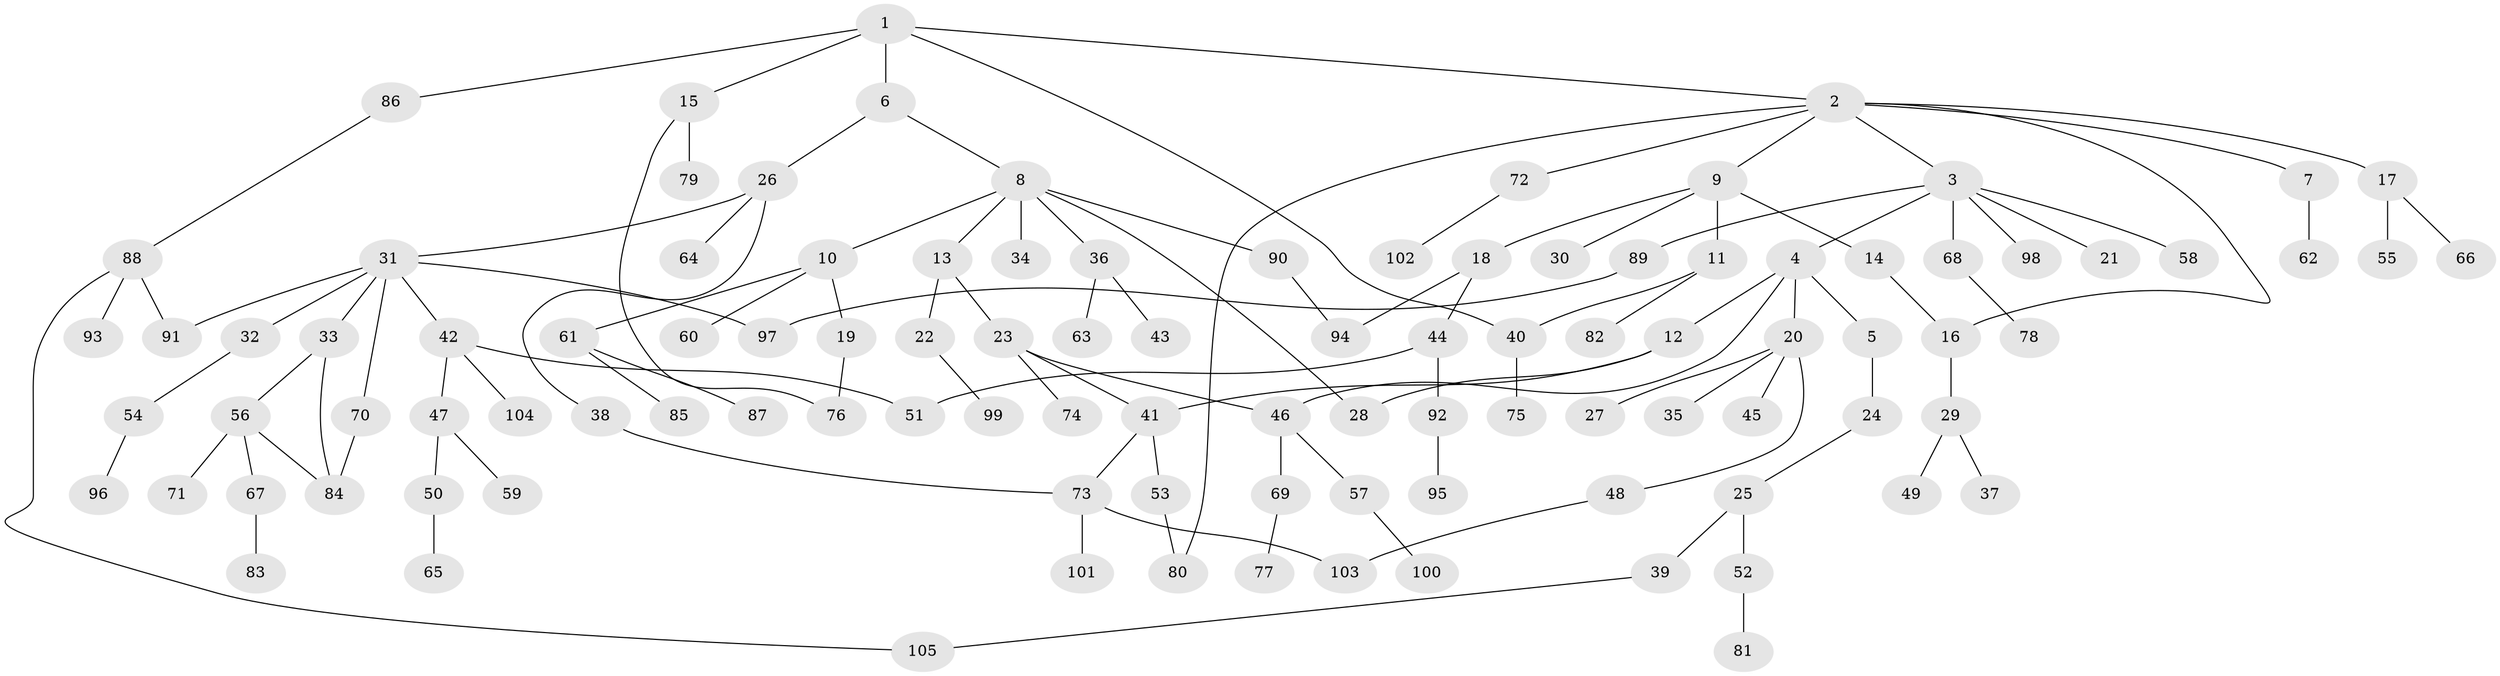 // coarse degree distribution, {6: 0.0410958904109589, 8: 0.0273972602739726, 7: 0.0273972602739726, 5: 0.0273972602739726, 1: 0.3698630136986301, 4: 0.0410958904109589, 2: 0.3150684931506849, 3: 0.1506849315068493}
// Generated by graph-tools (version 1.1) at 2025/23/03/03/25 07:23:33]
// undirected, 105 vertices, 120 edges
graph export_dot {
graph [start="1"]
  node [color=gray90,style=filled];
  1;
  2;
  3;
  4;
  5;
  6;
  7;
  8;
  9;
  10;
  11;
  12;
  13;
  14;
  15;
  16;
  17;
  18;
  19;
  20;
  21;
  22;
  23;
  24;
  25;
  26;
  27;
  28;
  29;
  30;
  31;
  32;
  33;
  34;
  35;
  36;
  37;
  38;
  39;
  40;
  41;
  42;
  43;
  44;
  45;
  46;
  47;
  48;
  49;
  50;
  51;
  52;
  53;
  54;
  55;
  56;
  57;
  58;
  59;
  60;
  61;
  62;
  63;
  64;
  65;
  66;
  67;
  68;
  69;
  70;
  71;
  72;
  73;
  74;
  75;
  76;
  77;
  78;
  79;
  80;
  81;
  82;
  83;
  84;
  85;
  86;
  87;
  88;
  89;
  90;
  91;
  92;
  93;
  94;
  95;
  96;
  97;
  98;
  99;
  100;
  101;
  102;
  103;
  104;
  105;
  1 -- 2;
  1 -- 6;
  1 -- 15;
  1 -- 40;
  1 -- 86;
  2 -- 3;
  2 -- 7;
  2 -- 9;
  2 -- 17;
  2 -- 72;
  2 -- 80;
  2 -- 16;
  3 -- 4;
  3 -- 21;
  3 -- 58;
  3 -- 68;
  3 -- 89;
  3 -- 98;
  4 -- 5;
  4 -- 12;
  4 -- 20;
  4 -- 46;
  5 -- 24;
  6 -- 8;
  6 -- 26;
  7 -- 62;
  8 -- 10;
  8 -- 13;
  8 -- 28;
  8 -- 34;
  8 -- 36;
  8 -- 90;
  9 -- 11;
  9 -- 14;
  9 -- 18;
  9 -- 30;
  10 -- 19;
  10 -- 60;
  10 -- 61;
  11 -- 82;
  11 -- 40;
  12 -- 41;
  12 -- 28;
  13 -- 22;
  13 -- 23;
  14 -- 16;
  15 -- 79;
  15 -- 76;
  16 -- 29;
  17 -- 55;
  17 -- 66;
  18 -- 44;
  18 -- 94;
  19 -- 76;
  20 -- 27;
  20 -- 35;
  20 -- 45;
  20 -- 48;
  22 -- 99;
  23 -- 74;
  23 -- 46;
  23 -- 41;
  24 -- 25;
  25 -- 39;
  25 -- 52;
  26 -- 31;
  26 -- 38;
  26 -- 64;
  29 -- 37;
  29 -- 49;
  31 -- 32;
  31 -- 33;
  31 -- 42;
  31 -- 70;
  31 -- 91;
  31 -- 97;
  32 -- 54;
  33 -- 56;
  33 -- 84;
  36 -- 43;
  36 -- 63;
  38 -- 73;
  39 -- 105;
  40 -- 75;
  41 -- 53;
  41 -- 73;
  42 -- 47;
  42 -- 104;
  42 -- 51;
  44 -- 51;
  44 -- 92;
  46 -- 57;
  46 -- 69;
  47 -- 50;
  47 -- 59;
  48 -- 103;
  50 -- 65;
  52 -- 81;
  53 -- 80;
  54 -- 96;
  56 -- 67;
  56 -- 71;
  56 -- 84;
  57 -- 100;
  61 -- 85;
  61 -- 87;
  67 -- 83;
  68 -- 78;
  69 -- 77;
  70 -- 84;
  72 -- 102;
  73 -- 101;
  73 -- 103;
  86 -- 88;
  88 -- 93;
  88 -- 105;
  88 -- 91;
  89 -- 97;
  90 -- 94;
  92 -- 95;
}
